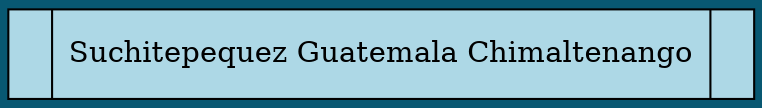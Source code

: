 digraph ArbolB {
bgcolor=" #085872";
 node [shape=record, style=filled, fillcolor=lightblue, height=0.6, width=1.5];
    edge [arrowhead=none]; 
1706088028 [label="<f0> |  Suchitepequez Guatemala Chimaltenango  | "];
}
